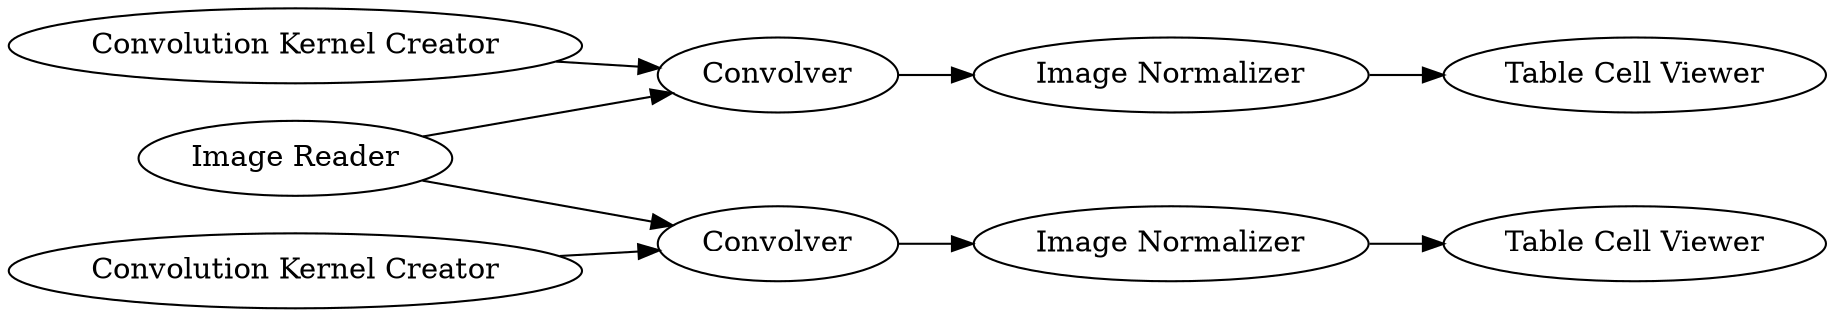 digraph {
	20 -> 21
	22 -> 19
	18 -> 19
	14 -> 17
	13 -> 14
	22 -> 14
	19 -> 20
	17 -> 16
	16 [label="Table Cell Viewer"]
	13 [label="Convolution Kernel Creator"]
	20 [label="Image Normalizer"]
	22 [label="Image Reader"]
	18 [label="Convolution Kernel Creator"]
	21 [label="Table Cell Viewer"]
	14 [label=Convolver]
	17 [label="Image Normalizer"]
	19 [label=Convolver]
	rankdir=LR
}
